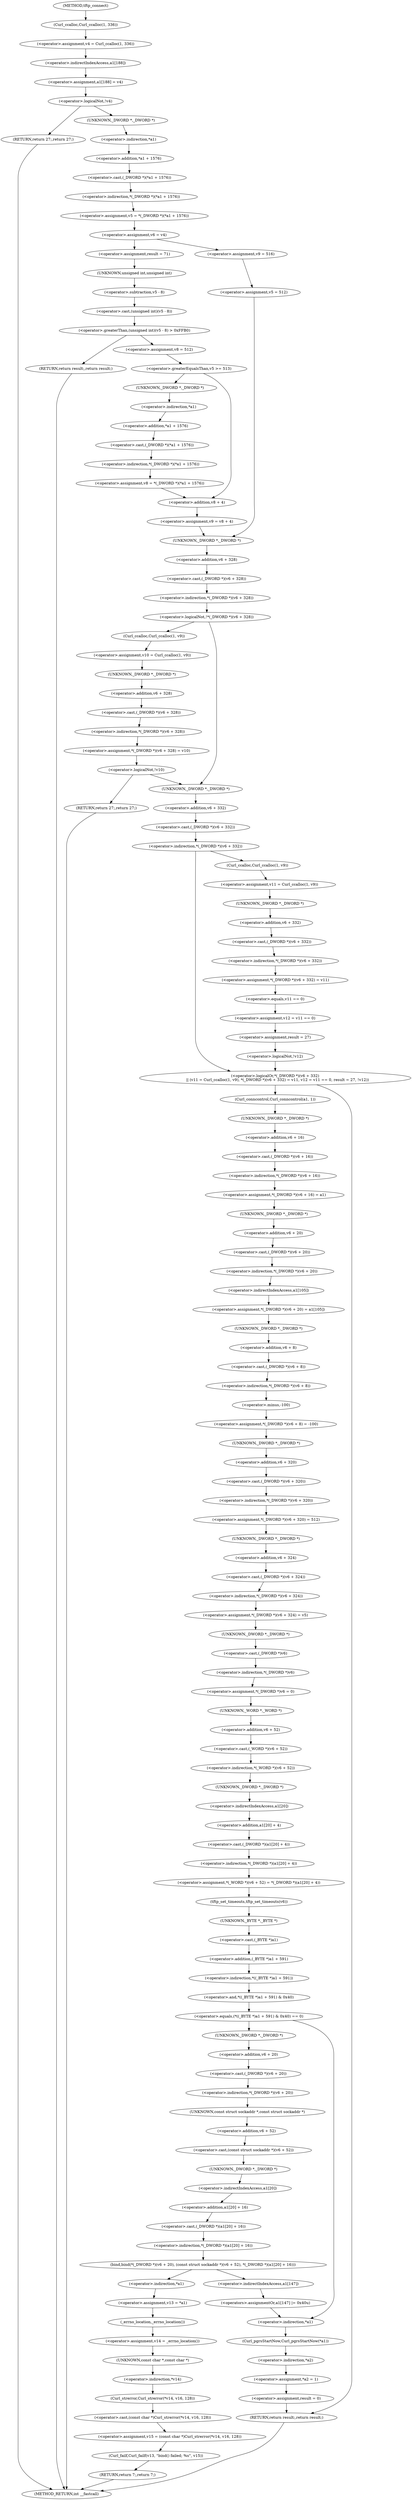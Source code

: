 digraph tftp_connect {  
"1000131" [label = "(<operator>.assignment,v4 = Curl_ccalloc(1, 336))" ]
"1000133" [label = "(Curl_ccalloc,Curl_ccalloc(1, 336))" ]
"1000136" [label = "(<operator>.assignment,a1[188] = v4)" ]
"1000137" [label = "(<operator>.indirectIndexAccess,a1[188])" ]
"1000142" [label = "(<operator>.logicalNot,!v4)" ]
"1000144" [label = "(RETURN,return 27;,return 27;)" ]
"1000146" [label = "(<operator>.assignment,v5 = *(_DWORD *)(*a1 + 1576))" ]
"1000148" [label = "(<operator>.indirection,*(_DWORD *)(*a1 + 1576))" ]
"1000149" [label = "(<operator>.cast,(_DWORD *)(*a1 + 1576))" ]
"1000150" [label = "(UNKNOWN,_DWORD *,_DWORD *)" ]
"1000151" [label = "(<operator>.addition,*a1 + 1576)" ]
"1000152" [label = "(<operator>.indirection,*a1)" ]
"1000155" [label = "(<operator>.assignment,v6 = v4)" ]
"1000161" [label = "(<operator>.assignment,result = 71)" ]
"1000165" [label = "(<operator>.greaterThan,(unsigned int)(v5 - 8) > 0xFFB0)" ]
"1000166" [label = "(<operator>.cast,(unsigned int)(v5 - 8))" ]
"1000167" [label = "(UNKNOWN,unsigned int,unsigned int)" ]
"1000168" [label = "(<operator>.subtraction,v5 - 8)" ]
"1000172" [label = "(RETURN,return result;,return result;)" ]
"1000174" [label = "(<operator>.assignment,v8 = 512)" ]
"1000178" [label = "(<operator>.greaterEqualsThan,v5 >= 513)" ]
"1000181" [label = "(<operator>.assignment,v8 = *(_DWORD *)(*a1 + 1576))" ]
"1000183" [label = "(<operator>.indirection,*(_DWORD *)(*a1 + 1576))" ]
"1000184" [label = "(<operator>.cast,(_DWORD *)(*a1 + 1576))" ]
"1000185" [label = "(UNKNOWN,_DWORD *,_DWORD *)" ]
"1000186" [label = "(<operator>.addition,*a1 + 1576)" ]
"1000187" [label = "(<operator>.indirection,*a1)" ]
"1000190" [label = "(<operator>.assignment,v9 = v8 + 4)" ]
"1000192" [label = "(<operator>.addition,v8 + 4)" ]
"1000197" [label = "(<operator>.assignment,v9 = 516)" ]
"1000200" [label = "(<operator>.assignment,v5 = 512)" ]
"1000204" [label = "(<operator>.logicalNot,!*(_DWORD *)(v6 + 328))" ]
"1000205" [label = "(<operator>.indirection,*(_DWORD *)(v6 + 328))" ]
"1000206" [label = "(<operator>.cast,(_DWORD *)(v6 + 328))" ]
"1000207" [label = "(UNKNOWN,_DWORD *,_DWORD *)" ]
"1000208" [label = "(<operator>.addition,v6 + 328)" ]
"1000212" [label = "(<operator>.assignment,v10 = Curl_ccalloc(1, v9))" ]
"1000214" [label = "(Curl_ccalloc,Curl_ccalloc(1, v9))" ]
"1000217" [label = "(<operator>.assignment,*(_DWORD *)(v6 + 328) = v10)" ]
"1000218" [label = "(<operator>.indirection,*(_DWORD *)(v6 + 328))" ]
"1000219" [label = "(<operator>.cast,(_DWORD *)(v6 + 328))" ]
"1000220" [label = "(UNKNOWN,_DWORD *,_DWORD *)" ]
"1000221" [label = "(<operator>.addition,v6 + 328)" ]
"1000226" [label = "(<operator>.logicalNot,!v10)" ]
"1000228" [label = "(RETURN,return 27;,return 27;)" ]
"1000231" [label = "(<operator>.logicalOr,*(_DWORD *)(v6 + 332)\n    || (v11 = Curl_ccalloc(1, v9), *(_DWORD *)(v6 + 332) = v11, v12 = v11 == 0, result = 27, !v12))" ]
"1000232" [label = "(<operator>.indirection,*(_DWORD *)(v6 + 332))" ]
"1000233" [label = "(<operator>.cast,(_DWORD *)(v6 + 332))" ]
"1000234" [label = "(UNKNOWN,_DWORD *,_DWORD *)" ]
"1000235" [label = "(<operator>.addition,v6 + 332)" ]
"1000239" [label = "(<operator>.assignment,v11 = Curl_ccalloc(1, v9))" ]
"1000241" [label = "(Curl_ccalloc,Curl_ccalloc(1, v9))" ]
"1000245" [label = "(<operator>.assignment,*(_DWORD *)(v6 + 332) = v11)" ]
"1000246" [label = "(<operator>.indirection,*(_DWORD *)(v6 + 332))" ]
"1000247" [label = "(<operator>.cast,(_DWORD *)(v6 + 332))" ]
"1000248" [label = "(UNKNOWN,_DWORD *,_DWORD *)" ]
"1000249" [label = "(<operator>.addition,v6 + 332)" ]
"1000254" [label = "(<operator>.assignment,v12 = v11 == 0)" ]
"1000256" [label = "(<operator>.equals,v11 == 0)" ]
"1000260" [label = "(<operator>.assignment,result = 27)" ]
"1000263" [label = "(<operator>.logicalNot,!v12)" ]
"1000266" [label = "(Curl_conncontrol,Curl_conncontrol(a1, 1))" ]
"1000269" [label = "(<operator>.assignment,*(_DWORD *)(v6 + 16) = a1)" ]
"1000270" [label = "(<operator>.indirection,*(_DWORD *)(v6 + 16))" ]
"1000271" [label = "(<operator>.cast,(_DWORD *)(v6 + 16))" ]
"1000272" [label = "(UNKNOWN,_DWORD *,_DWORD *)" ]
"1000273" [label = "(<operator>.addition,v6 + 16)" ]
"1000277" [label = "(<operator>.assignment,*(_DWORD *)(v6 + 20) = a1[105])" ]
"1000278" [label = "(<operator>.indirection,*(_DWORD *)(v6 + 20))" ]
"1000279" [label = "(<operator>.cast,(_DWORD *)(v6 + 20))" ]
"1000280" [label = "(UNKNOWN,_DWORD *,_DWORD *)" ]
"1000281" [label = "(<operator>.addition,v6 + 20)" ]
"1000284" [label = "(<operator>.indirectIndexAccess,a1[105])" ]
"1000287" [label = "(<operator>.assignment,*(_DWORD *)(v6 + 8) = -100)" ]
"1000288" [label = "(<operator>.indirection,*(_DWORD *)(v6 + 8))" ]
"1000289" [label = "(<operator>.cast,(_DWORD *)(v6 + 8))" ]
"1000290" [label = "(UNKNOWN,_DWORD *,_DWORD *)" ]
"1000291" [label = "(<operator>.addition,v6 + 8)" ]
"1000294" [label = "(<operator>.minus,-100)" ]
"1000296" [label = "(<operator>.assignment,*(_DWORD *)(v6 + 320) = 512)" ]
"1000297" [label = "(<operator>.indirection,*(_DWORD *)(v6 + 320))" ]
"1000298" [label = "(<operator>.cast,(_DWORD *)(v6 + 320))" ]
"1000299" [label = "(UNKNOWN,_DWORD *,_DWORD *)" ]
"1000300" [label = "(<operator>.addition,v6 + 320)" ]
"1000304" [label = "(<operator>.assignment,*(_DWORD *)(v6 + 324) = v5)" ]
"1000305" [label = "(<operator>.indirection,*(_DWORD *)(v6 + 324))" ]
"1000306" [label = "(<operator>.cast,(_DWORD *)(v6 + 324))" ]
"1000307" [label = "(UNKNOWN,_DWORD *,_DWORD *)" ]
"1000308" [label = "(<operator>.addition,v6 + 324)" ]
"1000312" [label = "(<operator>.assignment,*(_DWORD *)v6 = 0)" ]
"1000313" [label = "(<operator>.indirection,*(_DWORD *)v6)" ]
"1000314" [label = "(<operator>.cast,(_DWORD *)v6)" ]
"1000315" [label = "(UNKNOWN,_DWORD *,_DWORD *)" ]
"1000318" [label = "(<operator>.assignment,*(_WORD *)(v6 + 52) = *(_DWORD *)(a1[20] + 4))" ]
"1000319" [label = "(<operator>.indirection,*(_WORD *)(v6 + 52))" ]
"1000320" [label = "(<operator>.cast,(_WORD *)(v6 + 52))" ]
"1000321" [label = "(UNKNOWN,_WORD *,_WORD *)" ]
"1000322" [label = "(<operator>.addition,v6 + 52)" ]
"1000325" [label = "(<operator>.indirection,*(_DWORD *)(a1[20] + 4))" ]
"1000326" [label = "(<operator>.cast,(_DWORD *)(a1[20] + 4))" ]
"1000327" [label = "(UNKNOWN,_DWORD *,_DWORD *)" ]
"1000328" [label = "(<operator>.addition,a1[20] + 4)" ]
"1000329" [label = "(<operator>.indirectIndexAccess,a1[20])" ]
"1000333" [label = "(tftp_set_timeouts,tftp_set_timeouts(v6))" ]
"1000336" [label = "(<operator>.equals,(*((_BYTE *)a1 + 591) & 0x40) == 0)" ]
"1000337" [label = "(<operator>.and,*((_BYTE *)a1 + 591) & 0x40)" ]
"1000338" [label = "(<operator>.indirection,*((_BYTE *)a1 + 591))" ]
"1000339" [label = "(<operator>.addition,(_BYTE *)a1 + 591)" ]
"1000340" [label = "(<operator>.cast,(_BYTE *)a1)" ]
"1000341" [label = "(UNKNOWN,_BYTE *,_BYTE *)" ]
"1000348" [label = "(bind,bind(*(_DWORD *)(v6 + 20), (const struct sockaddr *)(v6 + 52), *(_DWORD *)(a1[20] + 16)))" ]
"1000349" [label = "(<operator>.indirection,*(_DWORD *)(v6 + 20))" ]
"1000350" [label = "(<operator>.cast,(_DWORD *)(v6 + 20))" ]
"1000351" [label = "(UNKNOWN,_DWORD *,_DWORD *)" ]
"1000352" [label = "(<operator>.addition,v6 + 20)" ]
"1000355" [label = "(<operator>.cast,(const struct sockaddr *)(v6 + 52))" ]
"1000356" [label = "(UNKNOWN,const struct sockaddr *,const struct sockaddr *)" ]
"1000357" [label = "(<operator>.addition,v6 + 52)" ]
"1000360" [label = "(<operator>.indirection,*(_DWORD *)(a1[20] + 16))" ]
"1000361" [label = "(<operator>.cast,(_DWORD *)(a1[20] + 16))" ]
"1000362" [label = "(UNKNOWN,_DWORD *,_DWORD *)" ]
"1000363" [label = "(<operator>.addition,a1[20] + 16)" ]
"1000364" [label = "(<operator>.indirectIndexAccess,a1[20])" ]
"1000369" [label = "(<operator>.assignment,v13 = *a1)" ]
"1000371" [label = "(<operator>.indirection,*a1)" ]
"1000373" [label = "(<operator>.assignment,v14 = _errno_location())" ]
"1000375" [label = "(_errno_location,_errno_location())" ]
"1000376" [label = "(<operator>.assignment,v15 = (const char *)Curl_strerror(*v14, v16, 128))" ]
"1000378" [label = "(<operator>.cast,(const char *)Curl_strerror(*v14, v16, 128))" ]
"1000379" [label = "(UNKNOWN,const char *,const char *)" ]
"1000380" [label = "(Curl_strerror,Curl_strerror(*v14, v16, 128))" ]
"1000381" [label = "(<operator>.indirection,*v14)" ]
"1000385" [label = "(Curl_failf,Curl_failf(v13, \"bind() failed; %s\", v15))" ]
"1000389" [label = "(RETURN,return 7;,return 7;)" ]
"1000391" [label = "(<operators>.assignmentOr,a1[147] |= 0x40u)" ]
"1000392" [label = "(<operator>.indirectIndexAccess,a1[147])" ]
"1000396" [label = "(Curl_pgrsStartNow,Curl_pgrsStartNow(*a1))" ]
"1000397" [label = "(<operator>.indirection,*a1)" ]
"1000399" [label = "(<operator>.assignment,*a2 = 1)" ]
"1000400" [label = "(<operator>.indirection,*a2)" ]
"1000403" [label = "(<operator>.assignment,result = 0)" ]
"1000406" [label = "(RETURN,return result;,return result;)" ]
"1000114" [label = "(METHOD,tftp_connect)" ]
"1000408" [label = "(METHOD_RETURN,int __fastcall)" ]
  "1000131" -> "1000137" 
  "1000133" -> "1000131" 
  "1000136" -> "1000142" 
  "1000137" -> "1000136" 
  "1000142" -> "1000144" 
  "1000142" -> "1000150" 
  "1000144" -> "1000408" 
  "1000146" -> "1000155" 
  "1000148" -> "1000146" 
  "1000149" -> "1000148" 
  "1000150" -> "1000152" 
  "1000151" -> "1000149" 
  "1000152" -> "1000151" 
  "1000155" -> "1000161" 
  "1000155" -> "1000197" 
  "1000161" -> "1000167" 
  "1000165" -> "1000172" 
  "1000165" -> "1000174" 
  "1000166" -> "1000165" 
  "1000167" -> "1000168" 
  "1000168" -> "1000166" 
  "1000172" -> "1000408" 
  "1000174" -> "1000178" 
  "1000178" -> "1000185" 
  "1000178" -> "1000192" 
  "1000181" -> "1000192" 
  "1000183" -> "1000181" 
  "1000184" -> "1000183" 
  "1000185" -> "1000187" 
  "1000186" -> "1000184" 
  "1000187" -> "1000186" 
  "1000190" -> "1000207" 
  "1000192" -> "1000190" 
  "1000197" -> "1000200" 
  "1000200" -> "1000207" 
  "1000204" -> "1000234" 
  "1000204" -> "1000214" 
  "1000205" -> "1000204" 
  "1000206" -> "1000205" 
  "1000207" -> "1000208" 
  "1000208" -> "1000206" 
  "1000212" -> "1000220" 
  "1000214" -> "1000212" 
  "1000217" -> "1000226" 
  "1000218" -> "1000217" 
  "1000219" -> "1000218" 
  "1000220" -> "1000221" 
  "1000221" -> "1000219" 
  "1000226" -> "1000234" 
  "1000226" -> "1000228" 
  "1000228" -> "1000408" 
  "1000231" -> "1000266" 
  "1000231" -> "1000406" 
  "1000232" -> "1000231" 
  "1000232" -> "1000241" 
  "1000233" -> "1000232" 
  "1000234" -> "1000235" 
  "1000235" -> "1000233" 
  "1000239" -> "1000248" 
  "1000241" -> "1000239" 
  "1000245" -> "1000256" 
  "1000246" -> "1000245" 
  "1000247" -> "1000246" 
  "1000248" -> "1000249" 
  "1000249" -> "1000247" 
  "1000254" -> "1000260" 
  "1000256" -> "1000254" 
  "1000260" -> "1000263" 
  "1000263" -> "1000231" 
  "1000266" -> "1000272" 
  "1000269" -> "1000280" 
  "1000270" -> "1000269" 
  "1000271" -> "1000270" 
  "1000272" -> "1000273" 
  "1000273" -> "1000271" 
  "1000277" -> "1000290" 
  "1000278" -> "1000284" 
  "1000279" -> "1000278" 
  "1000280" -> "1000281" 
  "1000281" -> "1000279" 
  "1000284" -> "1000277" 
  "1000287" -> "1000299" 
  "1000288" -> "1000294" 
  "1000289" -> "1000288" 
  "1000290" -> "1000291" 
  "1000291" -> "1000289" 
  "1000294" -> "1000287" 
  "1000296" -> "1000307" 
  "1000297" -> "1000296" 
  "1000298" -> "1000297" 
  "1000299" -> "1000300" 
  "1000300" -> "1000298" 
  "1000304" -> "1000315" 
  "1000305" -> "1000304" 
  "1000306" -> "1000305" 
  "1000307" -> "1000308" 
  "1000308" -> "1000306" 
  "1000312" -> "1000321" 
  "1000313" -> "1000312" 
  "1000314" -> "1000313" 
  "1000315" -> "1000314" 
  "1000318" -> "1000333" 
  "1000319" -> "1000327" 
  "1000320" -> "1000319" 
  "1000321" -> "1000322" 
  "1000322" -> "1000320" 
  "1000325" -> "1000318" 
  "1000326" -> "1000325" 
  "1000327" -> "1000329" 
  "1000328" -> "1000326" 
  "1000329" -> "1000328" 
  "1000333" -> "1000341" 
  "1000336" -> "1000351" 
  "1000336" -> "1000397" 
  "1000337" -> "1000336" 
  "1000338" -> "1000337" 
  "1000339" -> "1000338" 
  "1000340" -> "1000339" 
  "1000341" -> "1000340" 
  "1000348" -> "1000371" 
  "1000348" -> "1000392" 
  "1000349" -> "1000356" 
  "1000350" -> "1000349" 
  "1000351" -> "1000352" 
  "1000352" -> "1000350" 
  "1000355" -> "1000362" 
  "1000356" -> "1000357" 
  "1000357" -> "1000355" 
  "1000360" -> "1000348" 
  "1000361" -> "1000360" 
  "1000362" -> "1000364" 
  "1000363" -> "1000361" 
  "1000364" -> "1000363" 
  "1000369" -> "1000375" 
  "1000371" -> "1000369" 
  "1000373" -> "1000379" 
  "1000375" -> "1000373" 
  "1000376" -> "1000385" 
  "1000378" -> "1000376" 
  "1000379" -> "1000381" 
  "1000380" -> "1000378" 
  "1000381" -> "1000380" 
  "1000385" -> "1000389" 
  "1000389" -> "1000408" 
  "1000391" -> "1000397" 
  "1000392" -> "1000391" 
  "1000396" -> "1000400" 
  "1000397" -> "1000396" 
  "1000399" -> "1000403" 
  "1000400" -> "1000399" 
  "1000403" -> "1000406" 
  "1000406" -> "1000408" 
  "1000114" -> "1000133" 
}
